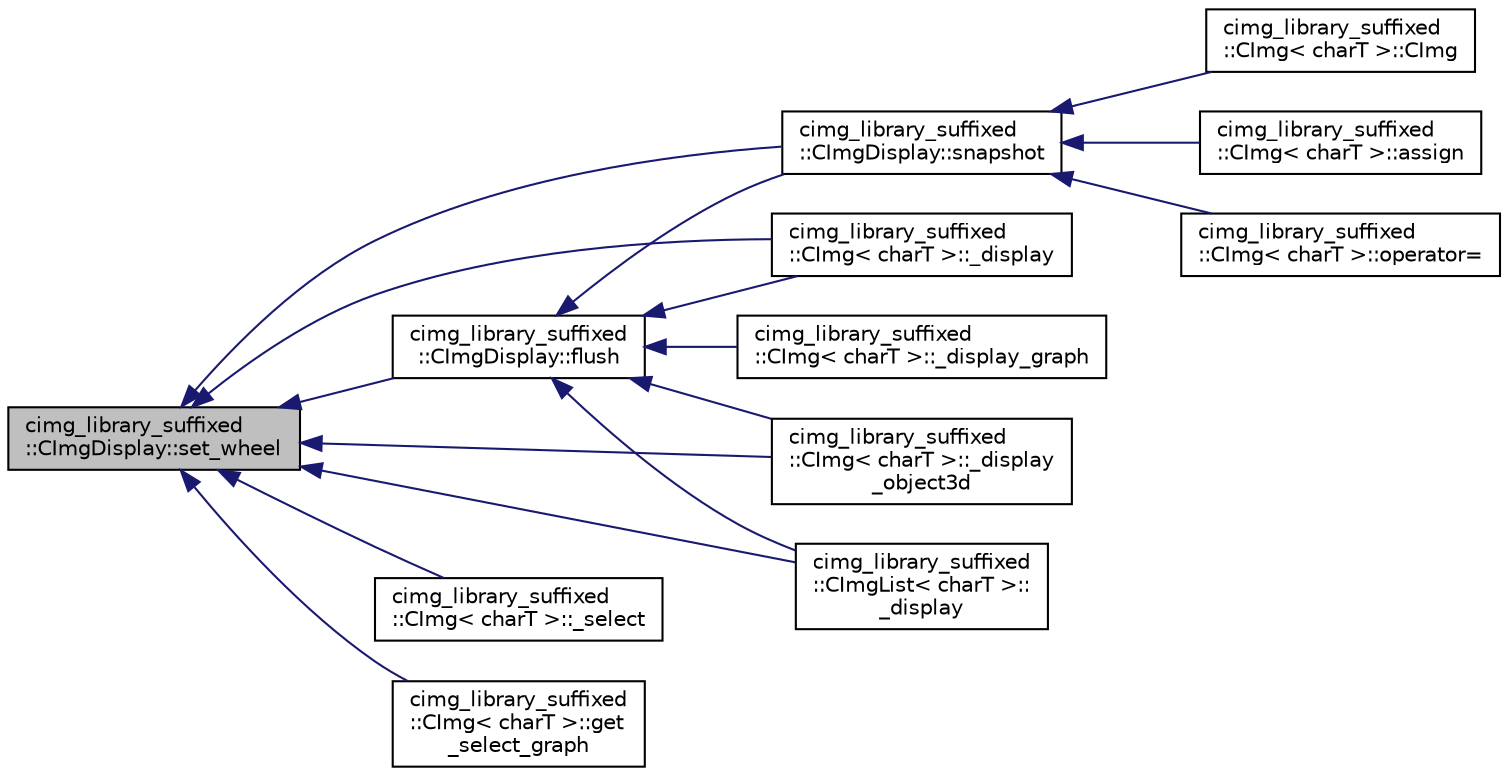 digraph "cimg_library_suffixed::CImgDisplay::set_wheel"
{
  edge [fontname="Helvetica",fontsize="10",labelfontname="Helvetica",labelfontsize="10"];
  node [fontname="Helvetica",fontsize="10",shape=record];
  rankdir="LR";
  Node497 [label="cimg_library_suffixed\l::CImgDisplay::set_wheel",height=0.2,width=0.4,color="black", fillcolor="grey75", style="filled", fontcolor="black"];
  Node497 -> Node498 [dir="back",color="midnightblue",fontsize="10",style="solid",fontname="Helvetica"];
  Node498 [label="cimg_library_suffixed\l::CImgDisplay::flush",height=0.2,width=0.4,color="black", fillcolor="white", style="filled",URL="$structcimg__library__suffixed_1_1_c_img_display.html#a260b55ecbe9f4648a045357f8906f3c7",tooltip="Flush all display events. "];
  Node498 -> Node499 [dir="back",color="midnightblue",fontsize="10",style="solid",fontname="Helvetica"];
  Node499 [label="cimg_library_suffixed\l::CImgDisplay::snapshot",height=0.2,width=0.4,color="black", fillcolor="white", style="filled",URL="$structcimg__library__suffixed_1_1_c_img_display.html#a914ee0515249db301dc66275861a6b3e",tooltip="Take a snapshot of the associated window content. "];
  Node499 -> Node500 [dir="back",color="midnightblue",fontsize="10",style="solid",fontname="Helvetica"];
  Node500 [label="cimg_library_suffixed\l::CImg\< charT \>::CImg",height=0.2,width=0.4,color="black", fillcolor="white", style="filled",URL="$structcimg__library__suffixed_1_1_c_img.html#a015159d8cee61c2f2316c3e128470a71",tooltip="Construct image from a display window. "];
  Node499 -> Node501 [dir="back",color="midnightblue",fontsize="10",style="solid",fontname="Helvetica"];
  Node501 [label="cimg_library_suffixed\l::CImg\< charT \>::assign",height=0.2,width=0.4,color="black", fillcolor="white", style="filled",URL="$structcimg__library__suffixed_1_1_c_img.html#a668fe887682e7cbb469409842bb98cd2",tooltip="Construct image from a display window . "];
  Node499 -> Node502 [dir="back",color="midnightblue",fontsize="10",style="solid",fontname="Helvetica"];
  Node502 [label="cimg_library_suffixed\l::CImg\< charT \>::operator=",height=0.2,width=0.4,color="black", fillcolor="white", style="filled",URL="$structcimg__library__suffixed_1_1_c_img.html#a75e18966d8e02a9cee85642038e30a08",tooltip="Copy the content of a display window to the current image instance. "];
  Node498 -> Node503 [dir="back",color="midnightblue",fontsize="10",style="solid",fontname="Helvetica"];
  Node503 [label="cimg_library_suffixed\l::CImg\< charT \>::_display",height=0.2,width=0.4,color="black", fillcolor="white", style="filled",URL="$structcimg__library__suffixed_1_1_c_img.html#adf9d80c60e82b079056c31cb0fe61faf"];
  Node498 -> Node504 [dir="back",color="midnightblue",fontsize="10",style="solid",fontname="Helvetica"];
  Node504 [label="cimg_library_suffixed\l::CImg\< charT \>::_display\l_object3d",height=0.2,width=0.4,color="black", fillcolor="white", style="filled",URL="$structcimg__library__suffixed_1_1_c_img.html#a8b40db5a9818c3f961a90840b271de6c"];
  Node498 -> Node505 [dir="back",color="midnightblue",fontsize="10",style="solid",fontname="Helvetica"];
  Node505 [label="cimg_library_suffixed\l::CImg\< charT \>::_display_graph",height=0.2,width=0.4,color="black", fillcolor="white", style="filled",URL="$structcimg__library__suffixed_1_1_c_img.html#a39224c81542abc157318e64a6df11fdf"];
  Node498 -> Node506 [dir="back",color="midnightblue",fontsize="10",style="solid",fontname="Helvetica"];
  Node506 [label="cimg_library_suffixed\l::CImgList\< charT \>::\l_display",height=0.2,width=0.4,color="black", fillcolor="white", style="filled",URL="$structcimg__library__suffixed_1_1_c_img_list.html#af514efa37d021bd02a95186531139a38"];
  Node497 -> Node499 [dir="back",color="midnightblue",fontsize="10",style="solid",fontname="Helvetica"];
  Node497 -> Node507 [dir="back",color="midnightblue",fontsize="10",style="solid",fontname="Helvetica"];
  Node507 [label="cimg_library_suffixed\l::CImg\< charT \>::_select",height=0.2,width=0.4,color="black", fillcolor="white", style="filled",URL="$structcimg__library__suffixed_1_1_c_img.html#ad9b7141242d0b6e861a8014112ddb5b5"];
  Node497 -> Node508 [dir="back",color="midnightblue",fontsize="10",style="solid",fontname="Helvetica"];
  Node508 [label="cimg_library_suffixed\l::CImg\< charT \>::get\l_select_graph",height=0.2,width=0.4,color="black", fillcolor="white", style="filled",URL="$structcimg__library__suffixed_1_1_c_img.html#a689f47424dc7c548ebfe53e431409199",tooltip="Select sub-graph in a graph. "];
  Node497 -> Node503 [dir="back",color="midnightblue",fontsize="10",style="solid",fontname="Helvetica"];
  Node497 -> Node504 [dir="back",color="midnightblue",fontsize="10",style="solid",fontname="Helvetica"];
  Node497 -> Node506 [dir="back",color="midnightblue",fontsize="10",style="solid",fontname="Helvetica"];
}
